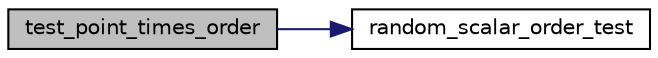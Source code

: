 digraph "test_point_times_order"
{
  edge [fontname="Helvetica",fontsize="10",labelfontname="Helvetica",labelfontsize="10"];
  node [fontname="Helvetica",fontsize="10",shape=record];
  rankdir="LR";
  Node123 [label="test_point_times_order",height=0.2,width=0.4,color="black", fillcolor="grey75", style="filled", fontcolor="black"];
  Node123 -> Node124 [color="midnightblue",fontsize="10",style="solid",fontname="Helvetica"];
  Node124 [label="random_scalar_order_test",height=0.2,width=0.4,color="black", fillcolor="white", style="filled",URL="$tests_8c.html#a4d2d75d3d5f0df6f165d3dc03af89a13"];
}
